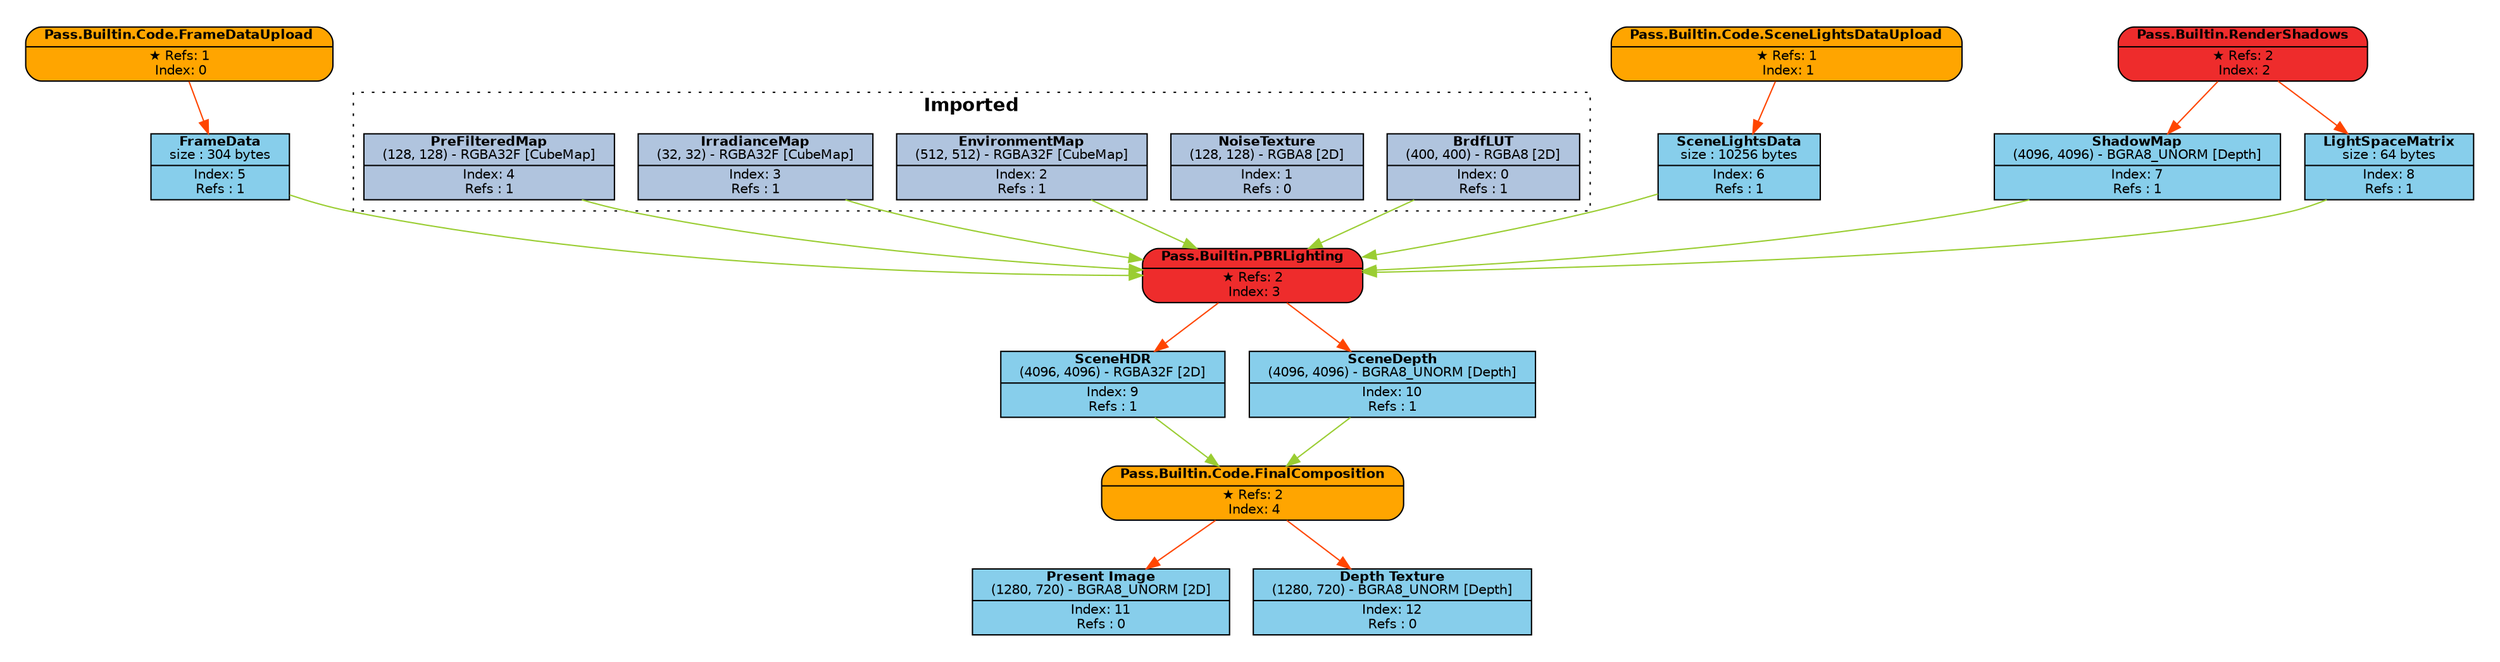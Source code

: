 digraph FrameGraph {
graph [style=invis, rankdir="TB" ordering=out, splines=spline]
node [shape=record, fontname="helvetica", fontsize=10, margin="0.2,0.03"]

P0 [label=<{ {<B>Pass.Builtin.Code.FrameDataUpload</B>} | {&#x2605; Refs: 1<BR/> Index: 0} }> style="rounded,filled", fillcolor=orange]
P1 [label=<{ {<B>Pass.Builtin.Code.SceneLightsDataUpload</B>} | {&#x2605; Refs: 1<BR/> Index: 1} }> style="rounded,filled", fillcolor=orange]
P2 [label=<{ {<B>Pass.Builtin.RenderShadows</B>} | {&#x2605; Refs: 2<BR/> Index: 2} }> style="rounded,filled", fillcolor=firebrick2]
P3 [label=<{ {<B>Pass.Builtin.PBRLighting</B>} | {&#x2605; Refs: 2<BR/> Index: 3} }> style="rounded,filled", fillcolor=firebrick2]
P4 [label=<{ {<B>Pass.Builtin.Code.FinalComposition</B>} | {&#x2605; Refs: 2<BR/> Index: 4} }> style="rounded,filled", fillcolor=orange]

R0_1 [label=<{ {<B>BrdfLUT</B><BR/>(400, 400) - RGBA8 [2D]} | {Index: 0<BR/>Refs : 1} }> style=filled, fillcolor=lightsteelblue]
R1_1 [label=<{ {<B>NoiseTexture</B><BR/>(128, 128) - RGBA8 [2D]} | {Index: 1<BR/>Refs : 0} }> style=filled, fillcolor=lightsteelblue]
R2_1 [label=<{ {<B>EnvironmentMap</B><BR/>(512, 512) - RGBA32F [CubeMap]} | {Index: 2<BR/>Refs : 1} }> style=filled, fillcolor=lightsteelblue]
R3_1 [label=<{ {<B>IrradianceMap</B><BR/>(32, 32) - RGBA32F [CubeMap]} | {Index: 3<BR/>Refs : 1} }> style=filled, fillcolor=lightsteelblue]
R4_1 [label=<{ {<B>PreFilteredMap</B><BR/>(128, 128) - RGBA32F [CubeMap]} | {Index: 4<BR/>Refs : 1} }> style=filled, fillcolor=lightsteelblue]
R5_1 [label=<{ {<B>FrameData</B><BR/>size : 304 bytes} | {Index: 5<BR/>Refs : 1} }> style=filled, fillcolor=skyblue]
R6_1 [label=<{ {<B>SceneLightsData</B><BR/>size : 10256 bytes} | {Index: 6<BR/>Refs : 1} }> style=filled, fillcolor=skyblue]
R7_1 [label=<{ {<B>ShadowMap</B><BR/>(4096, 4096) - BGRA8_UNORM [Depth]} | {Index: 7<BR/>Refs : 1} }> style=filled, fillcolor=skyblue]
R8_1 [label=<{ {<B>LightSpaceMatrix</B><BR/>size : 64 bytes} | {Index: 8<BR/>Refs : 1} }> style=filled, fillcolor=skyblue]
R9_1 [label=<{ {<B>SceneHDR</B><BR/>(4096, 4096) - RGBA32F [2D]} | {Index: 9<BR/>Refs : 1} }> style=filled, fillcolor=skyblue]
R10_1 [label=<{ {<B>SceneDepth</B><BR/>(4096, 4096) - BGRA8_UNORM [Depth]} | {Index: 10<BR/>Refs : 1} }> style=filled, fillcolor=skyblue]
R11_1 [label=<{ {<B>Present Image</B><BR/>(1280, 720) - BGRA8_UNORM [2D]} | {Index: 11<BR/>Refs : 0} }> style=filled, fillcolor=skyblue]
R12_1 [label=<{ {<B>Depth Texture</B><BR/>(1280, 720) - BGRA8_UNORM [Depth]} | {Index: 12<BR/>Refs : 0} }> style=filled, fillcolor=skyblue]

P0 -> { R5_1 } [color=orangered]
P1 -> { R6_1 } [color=orangered]
P2 -> { R7_1 R8_1 } [color=orangered]
P3 -> { R9_1 R10_1 } [color=orangered]
P4 -> { R11_1 R12_1 } [color=orangered]

R0_1 -> { P3 } [color=olivedrab3]
R1_1 -> { } [color=olivedrab3]
R2_1 -> { P3 } [color=olivedrab3]
R3_1 -> { P3 } [color=olivedrab3]
R4_1 -> { P3 } [color=olivedrab3]
R5_1 -> { P3 } [color=olivedrab3]
R6_1 -> { P3 } [color=olivedrab3]
R7_1 -> { P3 } [color=olivedrab3]
R8_1 -> { P3 } [color=olivedrab3]
R9_1 -> { P4 } [color=olivedrab3]
R10_1 -> { P4 } [color=olivedrab3]
R11_1 -> { } [color=olivedrab3]
R12_1 -> { } [color=olivedrab3]

subgraph cluster_0 {
P0 R5_1 
}
subgraph cluster_1 {
P1 R6_1 
}
subgraph cluster_2 {
P2 R7_1 R8_1 
}
subgraph cluster_3 {
P3 R9_1 R10_1 
}
subgraph cluster_4 {
P4 R11_1 R12_1 
}

subgraph cluster_imported_resources {
graph [style=dotted, fontname="helvetica", label=< <B>Imported</B> >]
R0_1 R1_1 R2_1 R3_1 R4_1 
}

}